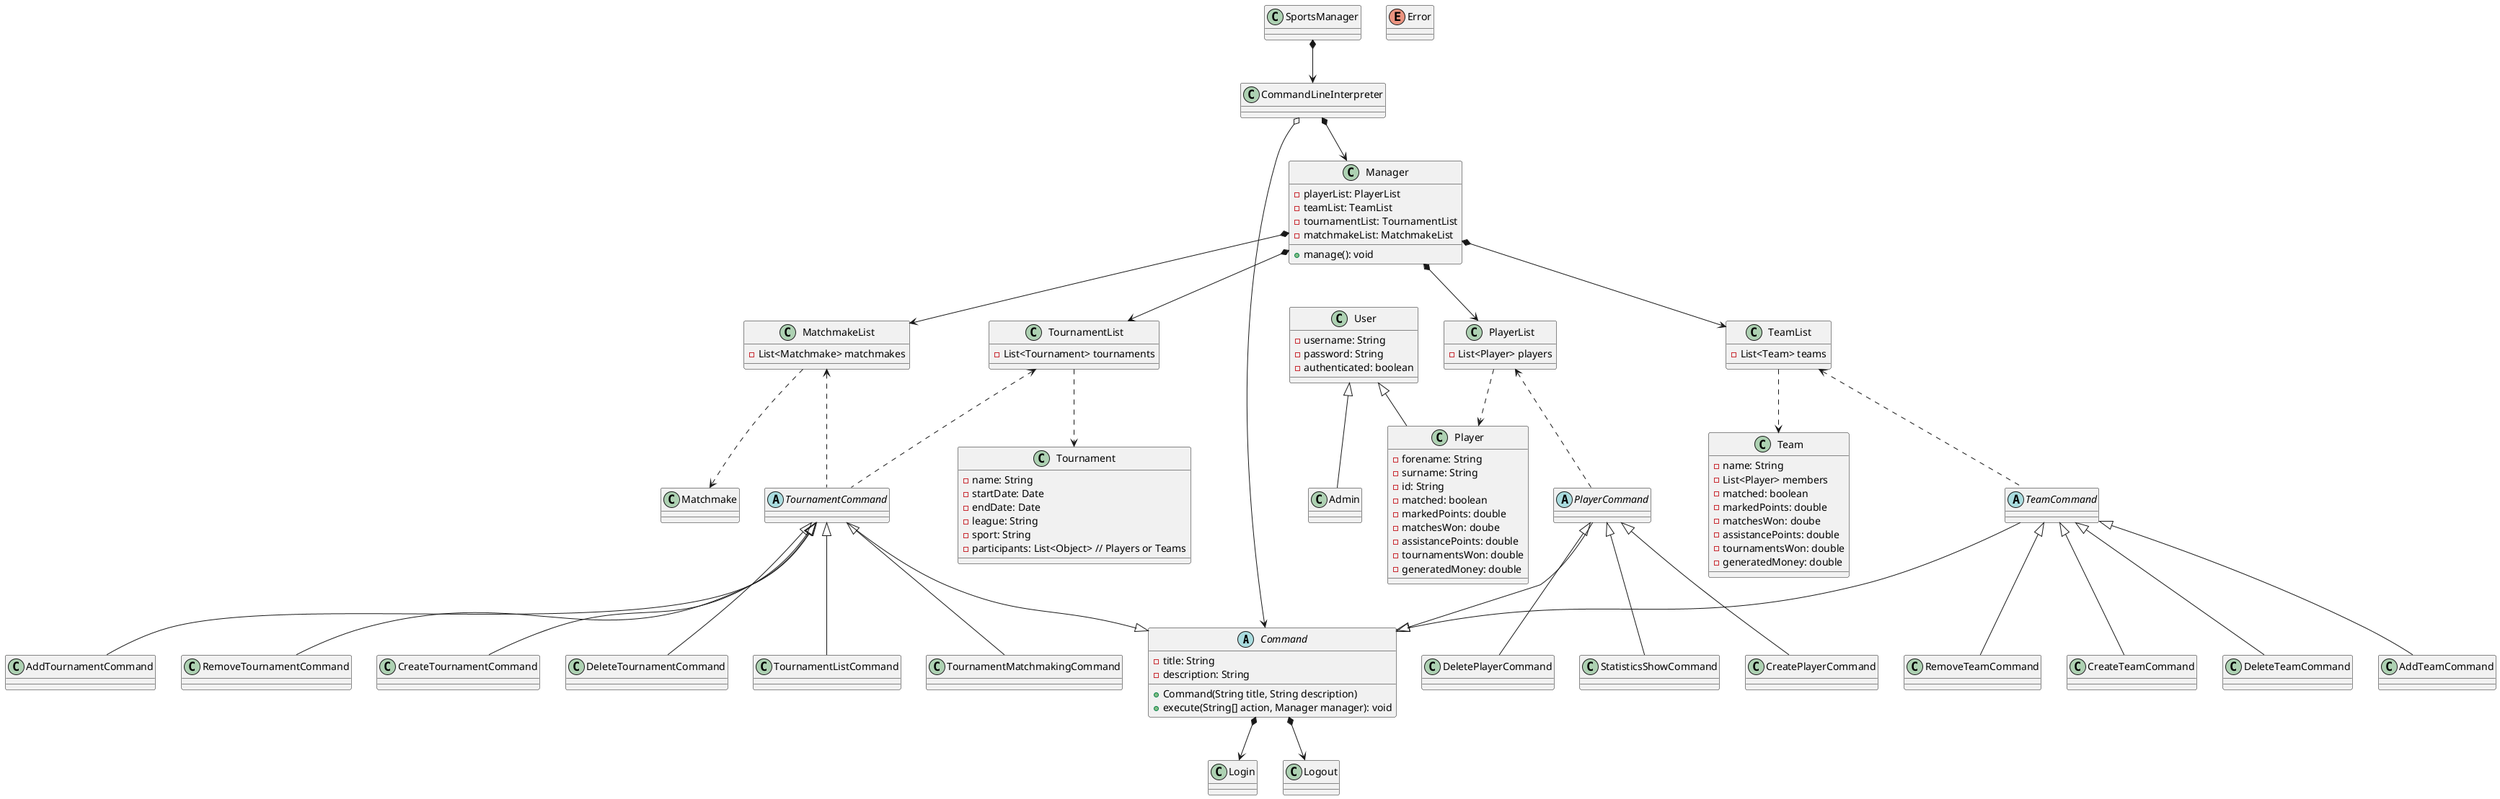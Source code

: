 @startuml

abstract class Command {
- title: String
- description: String
+ Command(String title, String description)
+ execute(String[] action, Manager manager): void
}

abstract class PlayerCommand
Command <|-up- PlayerCommand
PlayerCommand <|-down- CreatePlayerCommand
PlayerCommand <|-down- DeletePlayerCommand
PlayerCommand <|-down- StatisticsShowCommand
PlayerCommand .up.> PlayerList

abstract class TeamCommand
Command <|-up- TeamCommand
TeamCommand <|-down- CreateTeamCommand
TeamCommand <|-down- DeleteTeamCommand
TeamCommand <|-down- AddTeamCommand
TeamCommand <|-down- RemoveTeamCommand
TeamCommand .up.> TeamList

abstract class TournamentCommand
Command <|-up- TournamentCommand
TournamentCommand <|-down- CreateTournamentCommand
TournamentCommand <|-down- DeleteTournamentCommand
TournamentCommand <|-down- TournamentListCommand
TournamentCommand <|-down- TournamentMatchmakingCommand
TournamentCommand <|-down- AddTournamentCommand
TournamentCommand <|-down- RemoveTournamentCommand
TournamentCommand .up.> TournamentList
TournamentCommand .up.> MatchmakeList

class Manager {
    - playerList: PlayerList
    - teamList: TeamList
    - tournamentList: TournamentList
    - matchmakeList: MatchmakeList
    + manage(): void
}

class User  {
  - username: String
  - password: String
  - authenticated: boolean
}

class Player {
  - forename: String
  - surname: String
  - id: String
  - matched: boolean
  - markedPoints: double 
  - matchesWon: doube 
  - assistancePoints: double 
  - tournamentsWon: double
  - generatedMoney: double
}

class PlayerList {
    - List<Player> players
}

class Team {
    - name: String
    - List<Player> members
    - matched: boolean
    - markedPoints: double 
    - matchesWon: doube 
    - assistancePoints: double 
    - tournamentsWon: double
    - generatedMoney: double
}

class TeamList {
    - List<Team> teams
}

class Tournament {
    - name: String
    - startDate: Date
    - endDate: Date
    - league: String
    - sport: String
    - participants: List<Object> // Players or Teams
}

class TournamentList {
    - List<Tournament> tournaments
}

class MatchmakeList {
    - List<Matchmake> matchmakes
}

User <|-down- Player
User <|-down- Admin

Command *--> Login
Command *--> Logout

CommandLineInterpreter o--> Command
CommandLineInterpreter *--> Manager

Manager *--> PlayerList
Manager *--> TeamList
Manager *--> TournamentList
Manager *--> MatchmakeList

PlayerList .down.> Player
TeamList .down.> Team
TournamentList .down.> Tournament
MatchmakeList .down.> Matchmake

SportsManager *--> CommandLineInterpreter
enum Error

@enduml